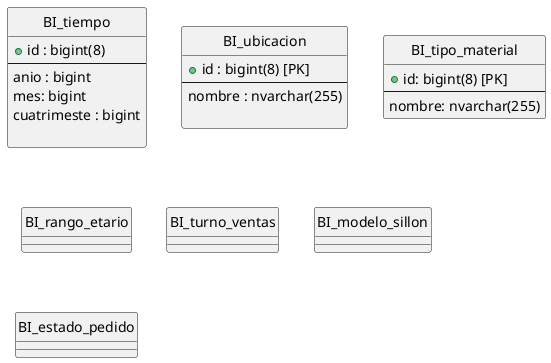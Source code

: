 @startuml dimensiones
skinparam linetype ortho
hide circle
skinparam shadowing false

' Entidades principales
entity "BI_tiempo" {
    + id : bigint(8)
    --
    anio : bigint
    mes: bigint
    cuatrimeste : bigint

}

entity "BI_ubicacion" {
    + id : bigint(8) [PK]
    --
    nombre : nvarchar(255)

}

entity "BI_tipo_material" {
    + id: bigint(8) [PK]
    --
    nombre: nvarchar(255)
}


entity "BI_rango_etario" {

}

entity "BI_turno_ventas" {

}

entity "BI_modelo_sillon" {

}

entity "BI_estado_pedido" {

}

@enduml